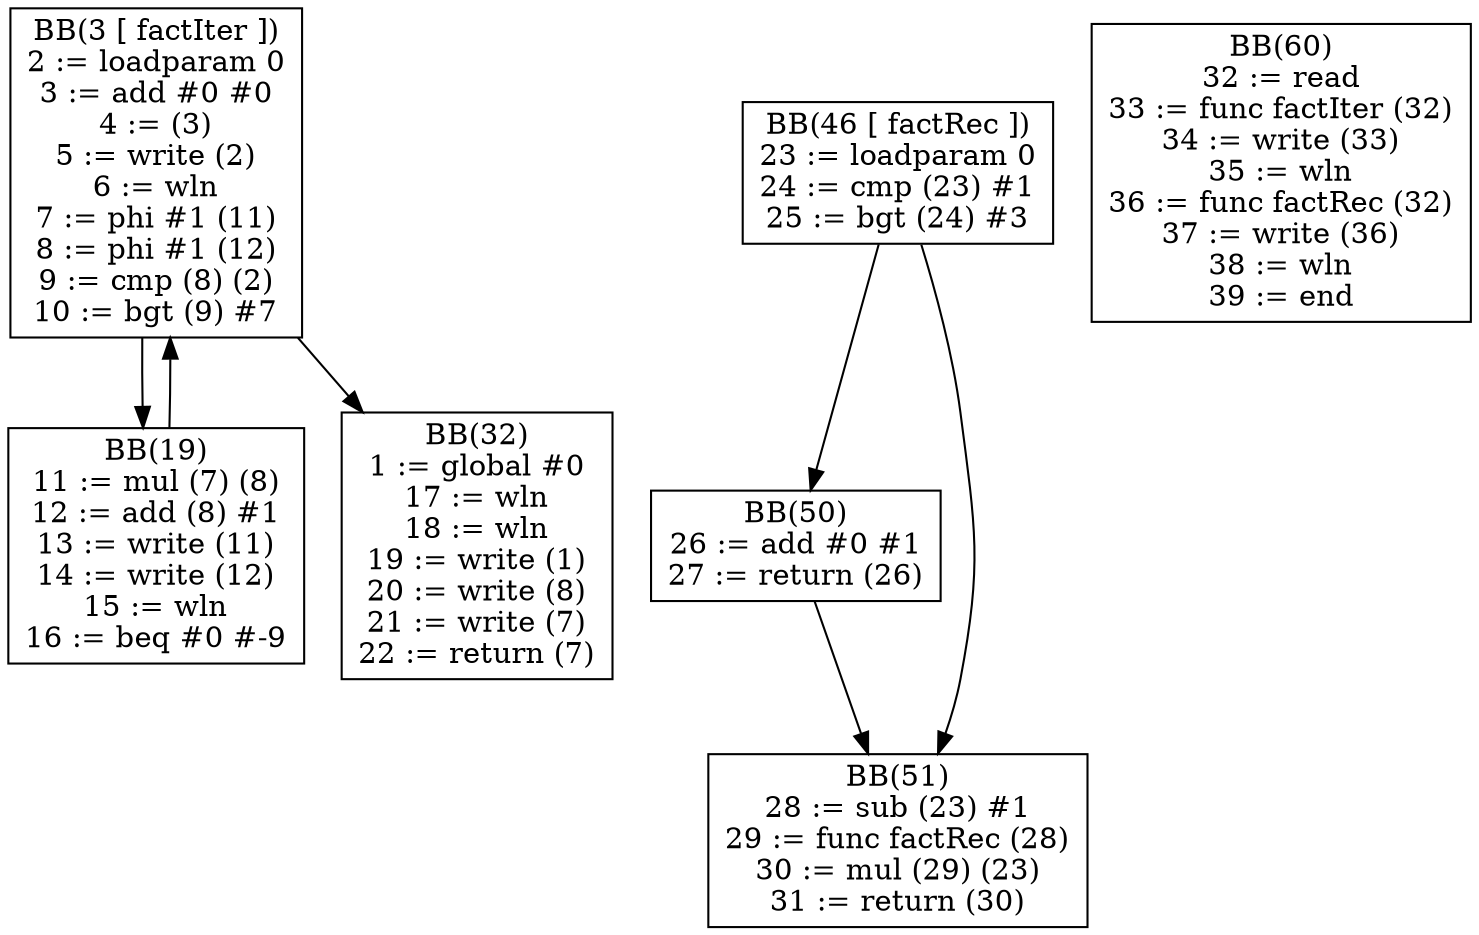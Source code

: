 digraph cfg {
BB3[shape = box, label = "BB(3 [ factIter ])\n" + "2 := loadparam 0\n" + "3 := add #0 #0\n" + "4 := (3)\n" + "5 := write (2)\n" + "6 := wln\n" + "7 := phi #1 (11)\n" + "8 := phi #1 (12)\n" + "9 := cmp (8) (2)\n" + "10 := bgt (9) #7\n"];
BB19[shape = box, label = "BB(19)\n" + "11 := mul (7) (8)\n" + "12 := add (8) #1\n" + "13 := write (11)\n" + "14 := write (12)\n" + "15 := wln\n" + "16 := beq #0 #-9\n"];
BB32[shape = box, label = "BB(32)\n" + "1 := global #0\n" + "17 := wln\n" + "18 := wln\n" + "19 := write (1)\n" + "20 := write (8)\n" + "21 := write (7)\n" + "22 := return (7)\n"];
BB3 -> BB19;
BB3 -> BB32;
BB19 -> BB3;

BB46[shape = box, label = "BB(46 [ factRec ])\n" + "23 := loadparam 0\n" + "24 := cmp (23) #1\n" + "25 := bgt (24) #3\n"];
BB50[shape = box, label = "BB(50)\n" + "26 := add #0 #1\n" + "27 := return (26)\n"];
BB51[shape = box, label = "BB(51)\n" + "28 := sub (23) #1\n" + "29 := func factRec (28)\n" + "30 := mul (29) (23)\n" + "31 := return (30)\n"];
BB46 -> BB50;
BB46 -> BB51;
BB50 -> BB51;

BB60[shape = box, label = "BB(60)\n" + "32 := read\n" + "33 := func factIter (32)\n" + "34 := write (33)\n" + "35 := wln\n" + "36 := func factRec (32)\n" + "37 := write (36)\n" + "38 := wln\n" + "39 := end\n"];
}
